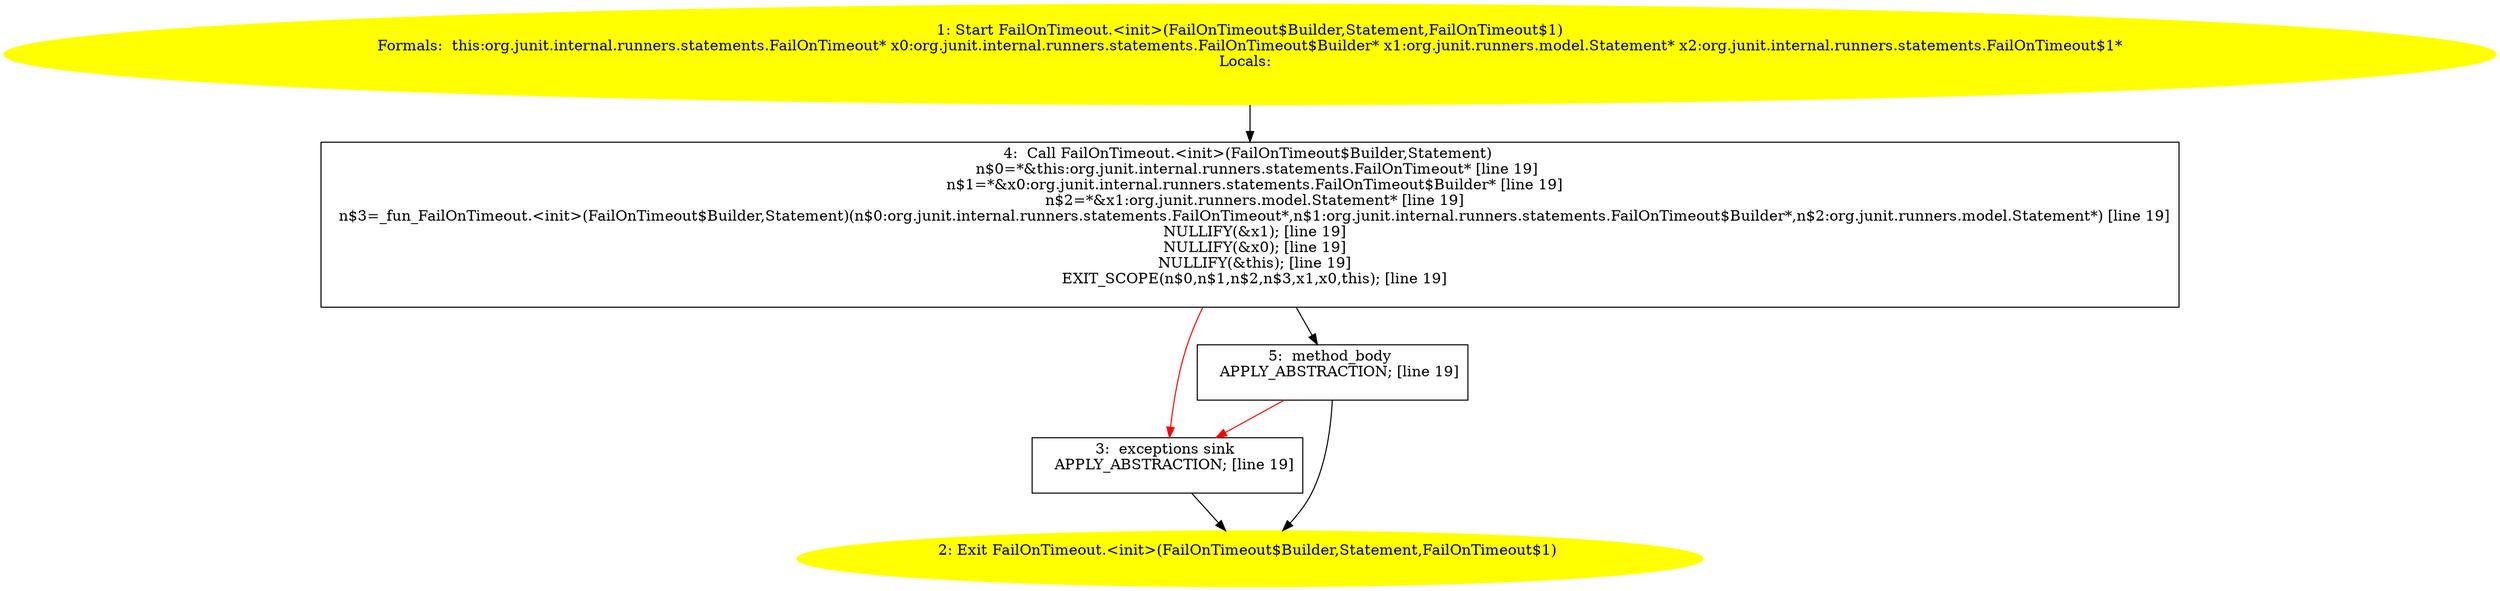 /* @generated */
digraph cfg {
"org.junit.internal.runners.statements.FailOnTimeout.<init>(org.junit.internal.runners.statements.Fai.39cc0e09c3d561c8a282689adc9e74ca_1" [label="1: Start FailOnTimeout.<init>(FailOnTimeout$Builder,Statement,FailOnTimeout$1)\nFormals:  this:org.junit.internal.runners.statements.FailOnTimeout* x0:org.junit.internal.runners.statements.FailOnTimeout$Builder* x1:org.junit.runners.model.Statement* x2:org.junit.internal.runners.statements.FailOnTimeout$1*\nLocals:  \n  " color=yellow style=filled]
	

	 "org.junit.internal.runners.statements.FailOnTimeout.<init>(org.junit.internal.runners.statements.Fai.39cc0e09c3d561c8a282689adc9e74ca_1" -> "org.junit.internal.runners.statements.FailOnTimeout.<init>(org.junit.internal.runners.statements.Fai.39cc0e09c3d561c8a282689adc9e74ca_4" ;
"org.junit.internal.runners.statements.FailOnTimeout.<init>(org.junit.internal.runners.statements.Fai.39cc0e09c3d561c8a282689adc9e74ca_2" [label="2: Exit FailOnTimeout.<init>(FailOnTimeout$Builder,Statement,FailOnTimeout$1) \n  " color=yellow style=filled]
	

"org.junit.internal.runners.statements.FailOnTimeout.<init>(org.junit.internal.runners.statements.Fai.39cc0e09c3d561c8a282689adc9e74ca_3" [label="3:  exceptions sink \n   APPLY_ABSTRACTION; [line 19]\n " shape="box"]
	

	 "org.junit.internal.runners.statements.FailOnTimeout.<init>(org.junit.internal.runners.statements.Fai.39cc0e09c3d561c8a282689adc9e74ca_3" -> "org.junit.internal.runners.statements.FailOnTimeout.<init>(org.junit.internal.runners.statements.Fai.39cc0e09c3d561c8a282689adc9e74ca_2" ;
"org.junit.internal.runners.statements.FailOnTimeout.<init>(org.junit.internal.runners.statements.Fai.39cc0e09c3d561c8a282689adc9e74ca_4" [label="4:  Call FailOnTimeout.<init>(FailOnTimeout$Builder,Statement) \n   n$0=*&this:org.junit.internal.runners.statements.FailOnTimeout* [line 19]\n  n$1=*&x0:org.junit.internal.runners.statements.FailOnTimeout$Builder* [line 19]\n  n$2=*&x1:org.junit.runners.model.Statement* [line 19]\n  n$3=_fun_FailOnTimeout.<init>(FailOnTimeout$Builder,Statement)(n$0:org.junit.internal.runners.statements.FailOnTimeout*,n$1:org.junit.internal.runners.statements.FailOnTimeout$Builder*,n$2:org.junit.runners.model.Statement*) [line 19]\n  NULLIFY(&x1); [line 19]\n  NULLIFY(&x0); [line 19]\n  NULLIFY(&this); [line 19]\n  EXIT_SCOPE(n$0,n$1,n$2,n$3,x1,x0,this); [line 19]\n " shape="box"]
	

	 "org.junit.internal.runners.statements.FailOnTimeout.<init>(org.junit.internal.runners.statements.Fai.39cc0e09c3d561c8a282689adc9e74ca_4" -> "org.junit.internal.runners.statements.FailOnTimeout.<init>(org.junit.internal.runners.statements.Fai.39cc0e09c3d561c8a282689adc9e74ca_5" ;
	 "org.junit.internal.runners.statements.FailOnTimeout.<init>(org.junit.internal.runners.statements.Fai.39cc0e09c3d561c8a282689adc9e74ca_4" -> "org.junit.internal.runners.statements.FailOnTimeout.<init>(org.junit.internal.runners.statements.Fai.39cc0e09c3d561c8a282689adc9e74ca_3" [color="red" ];
"org.junit.internal.runners.statements.FailOnTimeout.<init>(org.junit.internal.runners.statements.Fai.39cc0e09c3d561c8a282689adc9e74ca_5" [label="5:  method_body \n   APPLY_ABSTRACTION; [line 19]\n " shape="box"]
	

	 "org.junit.internal.runners.statements.FailOnTimeout.<init>(org.junit.internal.runners.statements.Fai.39cc0e09c3d561c8a282689adc9e74ca_5" -> "org.junit.internal.runners.statements.FailOnTimeout.<init>(org.junit.internal.runners.statements.Fai.39cc0e09c3d561c8a282689adc9e74ca_2" ;
	 "org.junit.internal.runners.statements.FailOnTimeout.<init>(org.junit.internal.runners.statements.Fai.39cc0e09c3d561c8a282689adc9e74ca_5" -> "org.junit.internal.runners.statements.FailOnTimeout.<init>(org.junit.internal.runners.statements.Fai.39cc0e09c3d561c8a282689adc9e74ca_3" [color="red" ];
}
